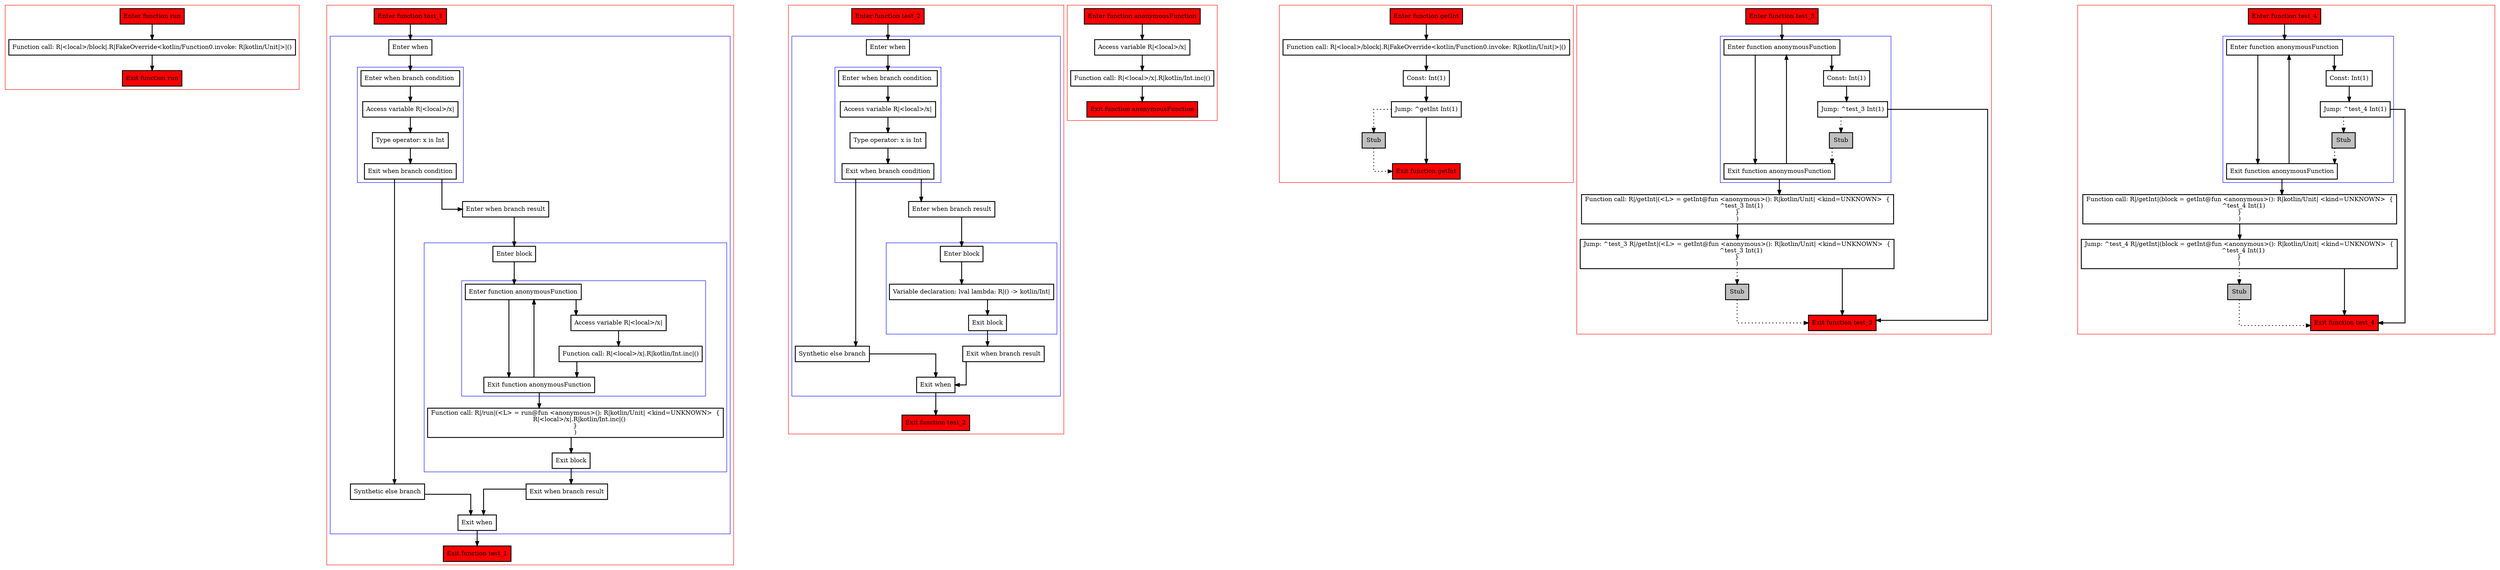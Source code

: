 digraph lambdas_kt {
  graph [splines=ortho nodesep=3]
  node [shape=box penwidth=2]
  edge [penwidth=2]

  subgraph cluster_0 {
    color=red
    0 [label="Enter function run" style="filled" fillcolor=red];
    1 [label="Function call: R|<local>/block|.R|FakeOverride<kotlin/Function0.invoke: R|kotlin/Unit|>|()"];
    2 [label="Exit function run" style="filled" fillcolor=red];
  }

  0 -> {1};
  1 -> {2};

  subgraph cluster_1 {
    color=red
    3 [label="Enter function test_1" style="filled" fillcolor=red];
    subgraph cluster_2 {
      color=blue
      4 [label="Enter when"];
      subgraph cluster_3 {
        color=blue
        5 [label="Enter when branch condition "];
        6 [label="Access variable R|<local>/x|"];
        7 [label="Type operator: x is Int"];
        8 [label="Exit when branch condition"];
      }
      9 [label="Synthetic else branch"];
      10 [label="Enter when branch result"];
      subgraph cluster_4 {
        color=blue
        11 [label="Enter block"];
        subgraph cluster_5 {
          color=blue
          12 [label="Enter function anonymousFunction"];
          13 [label="Access variable R|<local>/x|"];
          14 [label="Function call: R|<local>/x|.R|kotlin/Int.inc|()"];
          15 [label="Exit function anonymousFunction"];
        }
        16 [label="Function call: R|/run|(<L> = run@fun <anonymous>(): R|kotlin/Unit| <kind=UNKNOWN>  {
    R|<local>/x|.R|kotlin/Int.inc|()
}
)"];
        17 [label="Exit block"];
      }
      18 [label="Exit when branch result"];
      19 [label="Exit when"];
    }
    20 [label="Exit function test_1" style="filled" fillcolor=red];
  }

  3 -> {4};
  4 -> {5};
  5 -> {6};
  6 -> {7};
  7 -> {8};
  8 -> {10 9};
  9 -> {19};
  10 -> {11};
  11 -> {12};
  12 -> {15 13};
  13 -> {14};
  14 -> {15};
  15 -> {12 16};
  16 -> {17};
  17 -> {18};
  18 -> {19};
  19 -> {20};

  subgraph cluster_6 {
    color=red
    21 [label="Enter function test_2" style="filled" fillcolor=red];
    subgraph cluster_7 {
      color=blue
      22 [label="Enter when"];
      subgraph cluster_8 {
        color=blue
        23 [label="Enter when branch condition "];
        24 [label="Access variable R|<local>/x|"];
        25 [label="Type operator: x is Int"];
        26 [label="Exit when branch condition"];
      }
      27 [label="Synthetic else branch"];
      28 [label="Enter when branch result"];
      subgraph cluster_9 {
        color=blue
        29 [label="Enter block"];
        30 [label="Variable declaration: lval lambda: R|() -> kotlin/Int|"];
        31 [label="Exit block"];
      }
      32 [label="Exit when branch result"];
      33 [label="Exit when"];
    }
    34 [label="Exit function test_2" style="filled" fillcolor=red];
  }

  21 -> {22};
  22 -> {23};
  23 -> {24};
  24 -> {25};
  25 -> {26};
  26 -> {28 27};
  27 -> {33};
  28 -> {29};
  29 -> {30};
  30 -> {31};
  31 -> {32};
  32 -> {33};
  33 -> {34};

  subgraph cluster_10 {
    color=red
    35 [label="Enter function anonymousFunction" style="filled" fillcolor=red];
    36 [label="Access variable R|<local>/x|"];
    37 [label="Function call: R|<local>/x|.R|kotlin/Int.inc|()"];
    38 [label="Exit function anonymousFunction" style="filled" fillcolor=red];
  }

  35 -> {36};
  36 -> {37};
  37 -> {38};

  subgraph cluster_11 {
    color=red
    39 [label="Enter function getInt" style="filled" fillcolor=red];
    40 [label="Function call: R|<local>/block|.R|FakeOverride<kotlin/Function0.invoke: R|kotlin/Unit|>|()"];
    41 [label="Const: Int(1)"];
    42 [label="Jump: ^getInt Int(1)"];
    43 [label="Stub" style="filled" fillcolor=gray];
    44 [label="Exit function getInt" style="filled" fillcolor=red];
  }

  39 -> {40};
  40 -> {41};
  41 -> {42};
  42 -> {44};
  42 -> {43} [style=dotted];
  43 -> {44} [style=dotted];

  subgraph cluster_12 {
    color=red
    45 [label="Enter function test_3" style="filled" fillcolor=red];
    subgraph cluster_13 {
      color=blue
      46 [label="Enter function anonymousFunction"];
      47 [label="Const: Int(1)"];
      48 [label="Jump: ^test_3 Int(1)"];
      49 [label="Stub" style="filled" fillcolor=gray];
      50 [label="Exit function anonymousFunction"];
    }
    51 [label="Function call: R|/getInt|(<L> = getInt@fun <anonymous>(): R|kotlin/Unit| <kind=UNKNOWN>  {
    ^test_3 Int(1)
}
)"];
    52 [label="Jump: ^test_3 R|/getInt|(<L> = getInt@fun <anonymous>(): R|kotlin/Unit| <kind=UNKNOWN>  {
    ^test_3 Int(1)
}
)"];
    53 [label="Stub" style="filled" fillcolor=gray];
    54 [label="Exit function test_3" style="filled" fillcolor=red];
  }

  45 -> {46};
  46 -> {50 47};
  47 -> {48};
  48 -> {54};
  48 -> {49} [style=dotted];
  49 -> {50} [style=dotted];
  50 -> {46 51};
  51 -> {52};
  52 -> {54};
  52 -> {53} [style=dotted];
  53 -> {54} [style=dotted];

  subgraph cluster_14 {
    color=red
    55 [label="Enter function test_4" style="filled" fillcolor=red];
    subgraph cluster_15 {
      color=blue
      56 [label="Enter function anonymousFunction"];
      57 [label="Const: Int(1)"];
      58 [label="Jump: ^test_4 Int(1)"];
      59 [label="Stub" style="filled" fillcolor=gray];
      60 [label="Exit function anonymousFunction"];
    }
    61 [label="Function call: R|/getInt|(block = getInt@fun <anonymous>(): R|kotlin/Unit| <kind=UNKNOWN>  {
    ^test_4 Int(1)
}
)"];
    62 [label="Jump: ^test_4 R|/getInt|(block = getInt@fun <anonymous>(): R|kotlin/Unit| <kind=UNKNOWN>  {
    ^test_4 Int(1)
}
)"];
    63 [label="Stub" style="filled" fillcolor=gray];
    64 [label="Exit function test_4" style="filled" fillcolor=red];
  }

  55 -> {56};
  56 -> {60 57};
  57 -> {58};
  58 -> {64};
  58 -> {59} [style=dotted];
  59 -> {60} [style=dotted];
  60 -> {56 61};
  61 -> {62};
  62 -> {64};
  62 -> {63} [style=dotted];
  63 -> {64} [style=dotted];

}
